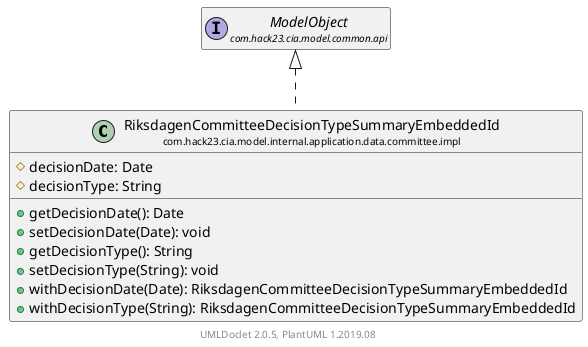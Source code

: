 @startuml
    set namespaceSeparator none
    hide empty fields
    hide empty methods

    class "<size:14>RiksdagenCommitteeDecisionTypeSummaryEmbeddedId\n<size:10>com.hack23.cia.model.internal.application.data.committee.impl" as com.hack23.cia.model.internal.application.data.committee.impl.RiksdagenCommitteeDecisionTypeSummaryEmbeddedId [[RiksdagenCommitteeDecisionTypeSummaryEmbeddedId.html]] {
        #decisionDate: Date
        #decisionType: String
        +getDecisionDate(): Date
        +setDecisionDate(Date): void
        +getDecisionType(): String
        +setDecisionType(String): void
        +withDecisionDate(Date): RiksdagenCommitteeDecisionTypeSummaryEmbeddedId
        +withDecisionType(String): RiksdagenCommitteeDecisionTypeSummaryEmbeddedId
    }

    interface "<size:14>ModelObject\n<size:10>com.hack23.cia.model.common.api" as com.hack23.cia.model.common.api.ModelObject

    com.hack23.cia.model.common.api.ModelObject <|.. com.hack23.cia.model.internal.application.data.committee.impl.RiksdagenCommitteeDecisionTypeSummaryEmbeddedId

    center footer UMLDoclet 2.0.5, PlantUML 1.2019.08
@enduml
